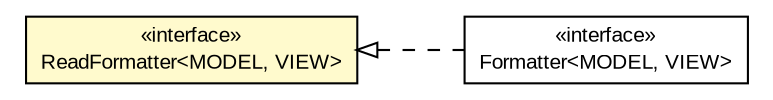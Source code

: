 #!/usr/local/bin/dot
#
# Class diagram 
# Generated by UMLGraph version R5_6-24-gf6e263 (http://www.umlgraph.org/)
#

digraph G {
	edge [fontname="arial",fontsize=10,labelfontname="arial",labelfontsize=10];
	node [fontname="arial",fontsize=10,shape=plaintext];
	nodesep=0.25;
	ranksep=0.5;
	rankdir=LR;
	// org.turbogwt.mvp.databind.format.ReadFormatter<MODEL, VIEW>
	c1053 [label=<<table title="org.turbogwt.mvp.databind.format.ReadFormatter" border="0" cellborder="1" cellspacing="0" cellpadding="2" port="p" bgcolor="lemonChiffon" href="./ReadFormatter.html">
		<tr><td><table border="0" cellspacing="0" cellpadding="1">
<tr><td align="center" balign="center"> &#171;interface&#187; </td></tr>
<tr><td align="center" balign="center"> ReadFormatter&lt;MODEL, VIEW&gt; </td></tr>
		</table></td></tr>
		</table>>, URL="./ReadFormatter.html", fontname="arial", fontcolor="black", fontsize=10.0];
	// org.turbogwt.mvp.databind.format.Formatter<MODEL, VIEW>
	c1054 [label=<<table title="org.turbogwt.mvp.databind.format.Formatter" border="0" cellborder="1" cellspacing="0" cellpadding="2" port="p" href="./Formatter.html">
		<tr><td><table border="0" cellspacing="0" cellpadding="1">
<tr><td align="center" balign="center"> &#171;interface&#187; </td></tr>
<tr><td align="center" balign="center"> Formatter&lt;MODEL, VIEW&gt; </td></tr>
		</table></td></tr>
		</table>>, URL="./Formatter.html", fontname="arial", fontcolor="black", fontsize=10.0];
	//org.turbogwt.mvp.databind.format.Formatter<MODEL, VIEW> implements org.turbogwt.mvp.databind.format.ReadFormatter<MODEL, VIEW>
	c1053:p -> c1054:p [dir=back,arrowtail=empty,style=dashed];
}

